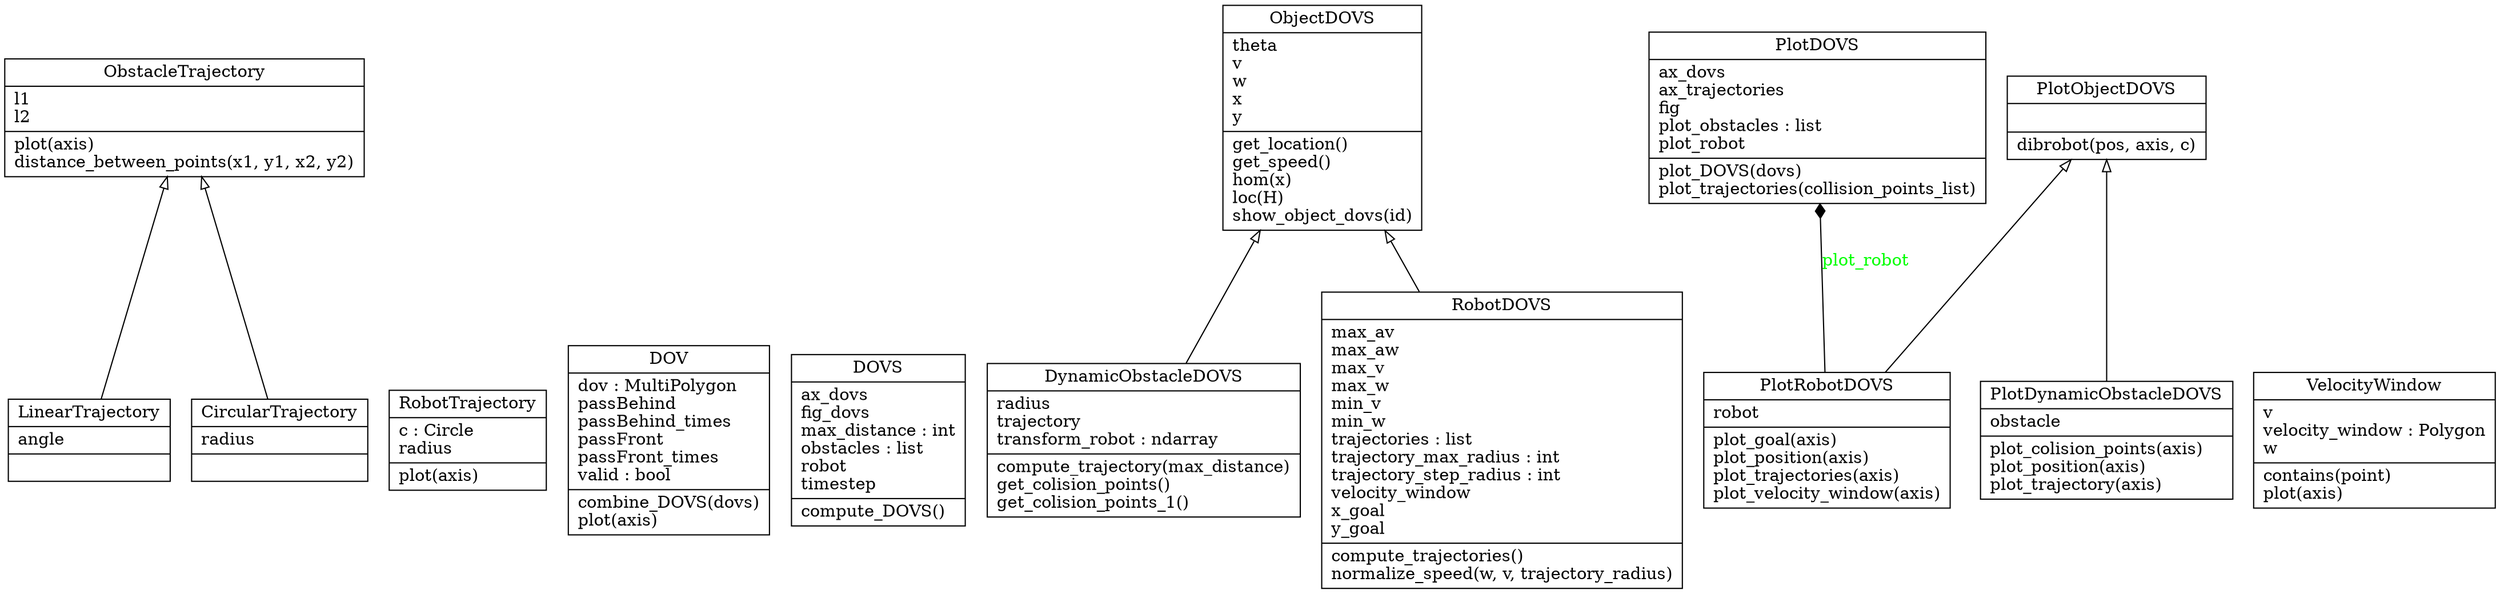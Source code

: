 digraph "classes_DOVS" {
rankdir=BT
charset="utf-8"

"trajectory.LinearTrajectory" [color="black", fontcolor="black", label="{LinearTrajectory|angle\l|}", shape="record", style="solid"];
"trajectory.CircularTrajectory" [color="black", fontcolor="black", label="{CircularTrajectory|radius\l|}", shape="record", style="solid"];
"trajectory.RobotTrajectory" [color="black", fontcolor="black", label="{RobotTrajectory|c : Circle\lradius\l|plot(axis)\l}", shape="record", style="solid"];
"trajectory.ObstacleTrajectory" [color="black", fontcolor="black", label="{ObstacleTrajectory|l1\ll2\l|plot(axis)\ldistance_between_points(x1, y1, x2, y2)\l}", shape="record", style="solid"];


"dov.DOV" [color="black", fontcolor="black", label="{DOV|dov : MultiPolygon\lpassBehind\lpassBehind_times\lpassFront\lpassFront_times\lvalid : bool\l|combine_DOVS(dovs)\lplot(axis)\l}", shape="record", style="solid"];
"dovs.DOVS" [color="black", fontcolor="black", label="{DOVS|ax_dovs\lfig_dovs\lmax_distance : int\lobstacles : list\lrobot\ltimestep\l|compute_DOVS()\l}", shape="record", style="solid"];
"object_dovs.DynamicObstacleDOVS" [color="black", fontcolor="black", label="{DynamicObstacleDOVS|radius\ltrajectory\ltransform_robot : ndarray\l|compute_trajectory(max_distance)\lget_colision_points()\lget_colision_points_1()\l}", shape="record", style="solid"];

"object_dovs.ObjectDOVS" [color="black", fontcolor="black", label="{ObjectDOVS|theta\lv\lw\lx\ly\l|get_location()\lget_speed()\lhom(x)\lloc(H)\lshow_object_dovs(id)\l}", shape="record", style="solid"];
"plot_dovs.PlotDOVS" [color="black", fontcolor="black", label="{PlotDOVS|ax_dovs\lax_trajectories\lfig\lplot_obstacles : list\lplot_robot\l|plot_DOVS(dovs)\lplot_trajectories(collision_points_list)\l}", shape="record", style="solid"];
"plot_dovs.PlotDynamicObstacleDOVS" [color="black", fontcolor="black", label="{PlotDynamicObstacleDOVS|obstacle\l|plot_colision_points(axis)\lplot_position(axis)\lplot_trajectory(axis)\l}", shape="record", style="solid"];
"plot_dovs.PlotObjectDOVS" [color="black", fontcolor="black", label="{PlotObjectDOVS|\l|dibrobot(pos, axis, c)\l}", shape="record", style="solid"];
"plot_dovs.PlotRobotDOVS" [color="black", fontcolor="black", label="{PlotRobotDOVS|robot\l|plot_goal(axis)\lplot_position(axis)\lplot_trajectories(axis)\lplot_velocity_window(axis)\l}", shape="record", style="solid"];
"object_dovs.RobotDOVS" [color="black", fontcolor="black", label="{RobotDOVS|max_av\lmax_aw\lmax_v\lmax_w\lmin_v\lmin_w\ltrajectories : list\ltrajectory_max_radius : int\ltrajectory_step_radius : int\lvelocity_window\lx_goal\ly_goal\l|compute_trajectories()\lnormalize_speed(w, v, trajectory_radius)\l}", shape="record", style="solid"];
"velocity_window.VelocityWindow" [color="black", fontcolor="black", label="{VelocityWindow|v\lvelocity_window : Polygon\lw\l|contains(point)\lplot(axis)\l}", shape="record", style="solid"];

"object_dovs.DynamicObstacleDOVS" -> "object_dovs.ObjectDOVS" [arrowhead="empty", arrowtail="none"];
"object_dovs.RobotDOVS" -> "object_dovs.ObjectDOVS" [arrowhead="empty", arrowtail="none"];
"plot_dovs.PlotDynamicObstacleDOVS" -> "plot_dovs.PlotObjectDOVS" [arrowhead="empty", arrowtail="none"];
"plot_dovs.PlotRobotDOVS" -> "plot_dovs.PlotObjectDOVS" [arrowhead="empty", arrowtail="none"];
"trajectory.CircularTrajectory" -> "trajectory.ObstacleTrajectory" [arrowhead="empty", arrowtail="none"];
"trajectory.LinearTrajectory" -> "trajectory.ObstacleTrajectory" [arrowhead="empty", arrowtail="none"];
"plot_dovs.PlotRobotDOVS" -> "plot_dovs.PlotDOVS" [arrowhead="diamond", arrowtail="none", fontcolor="green", label="plot_robot", style="solid"];


}

